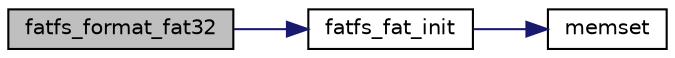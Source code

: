 digraph "fatfs_format_fat32"
{
 // LATEX_PDF_SIZE
  edge [fontname="Helvetica",fontsize="10",labelfontname="Helvetica",labelfontsize="10"];
  node [fontname="Helvetica",fontsize="10",shape=record];
  rankdir="LR";
  Node1 [label="fatfs_format_fat32",height=0.2,width=0.4,color="black", fillcolor="grey75", style="filled", fontcolor="black",tooltip=" "];
  Node1 -> Node2 [color="midnightblue",fontsize="10",style="solid",fontname="Helvetica"];
  Node2 [label="fatfs_fat_init",height=0.2,width=0.4,color="black", fillcolor="white", style="filled",URL="$fat__table_8c.html#acee4d83639e6fa1a228aec05618140e6",tooltip=" "];
  Node2 -> Node3 [color="midnightblue",fontsize="10",style="solid",fontname="Helvetica"];
  Node3 [label="memset",height=0.2,width=0.4,color="black", fillcolor="white", style="filled",URL="$string_8h.html#ace4b911463887af5e748326323e99a23",tooltip=" "];
}
